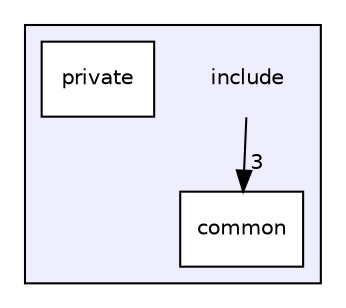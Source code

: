 digraph "include" {
  compound=true
  node [ fontsize="10", fontname="Helvetica"];
  edge [ labelfontsize="10", labelfontname="Helvetica"];
  subgraph clusterdir_d44c64559bbebec7f509842c48db8b23 {
    graph [ bgcolor="#eeeeff", pencolor="black", label="" URL="dir_d44c64559bbebec7f509842c48db8b23.html"];
    dir_d44c64559bbebec7f509842c48db8b23 [shape=plaintext label="include"];
    dir_0966d06610f72609fd9aa4979c2b5a92 [shape=box label="common" color="black" fillcolor="white" style="filled" URL="dir_0966d06610f72609fd9aa4979c2b5a92.html"];
    dir_4bd6cd521a56a9f4d924ab2d33a9895d [shape=box label="private" color="black" fillcolor="white" style="filled" URL="dir_4bd6cd521a56a9f4d924ab2d33a9895d.html"];
  }
  dir_d44c64559bbebec7f509842c48db8b23->dir_0966d06610f72609fd9aa4979c2b5a92 [headlabel="3", labeldistance=1.5 headhref="dir_000010_000011.html"];
}
